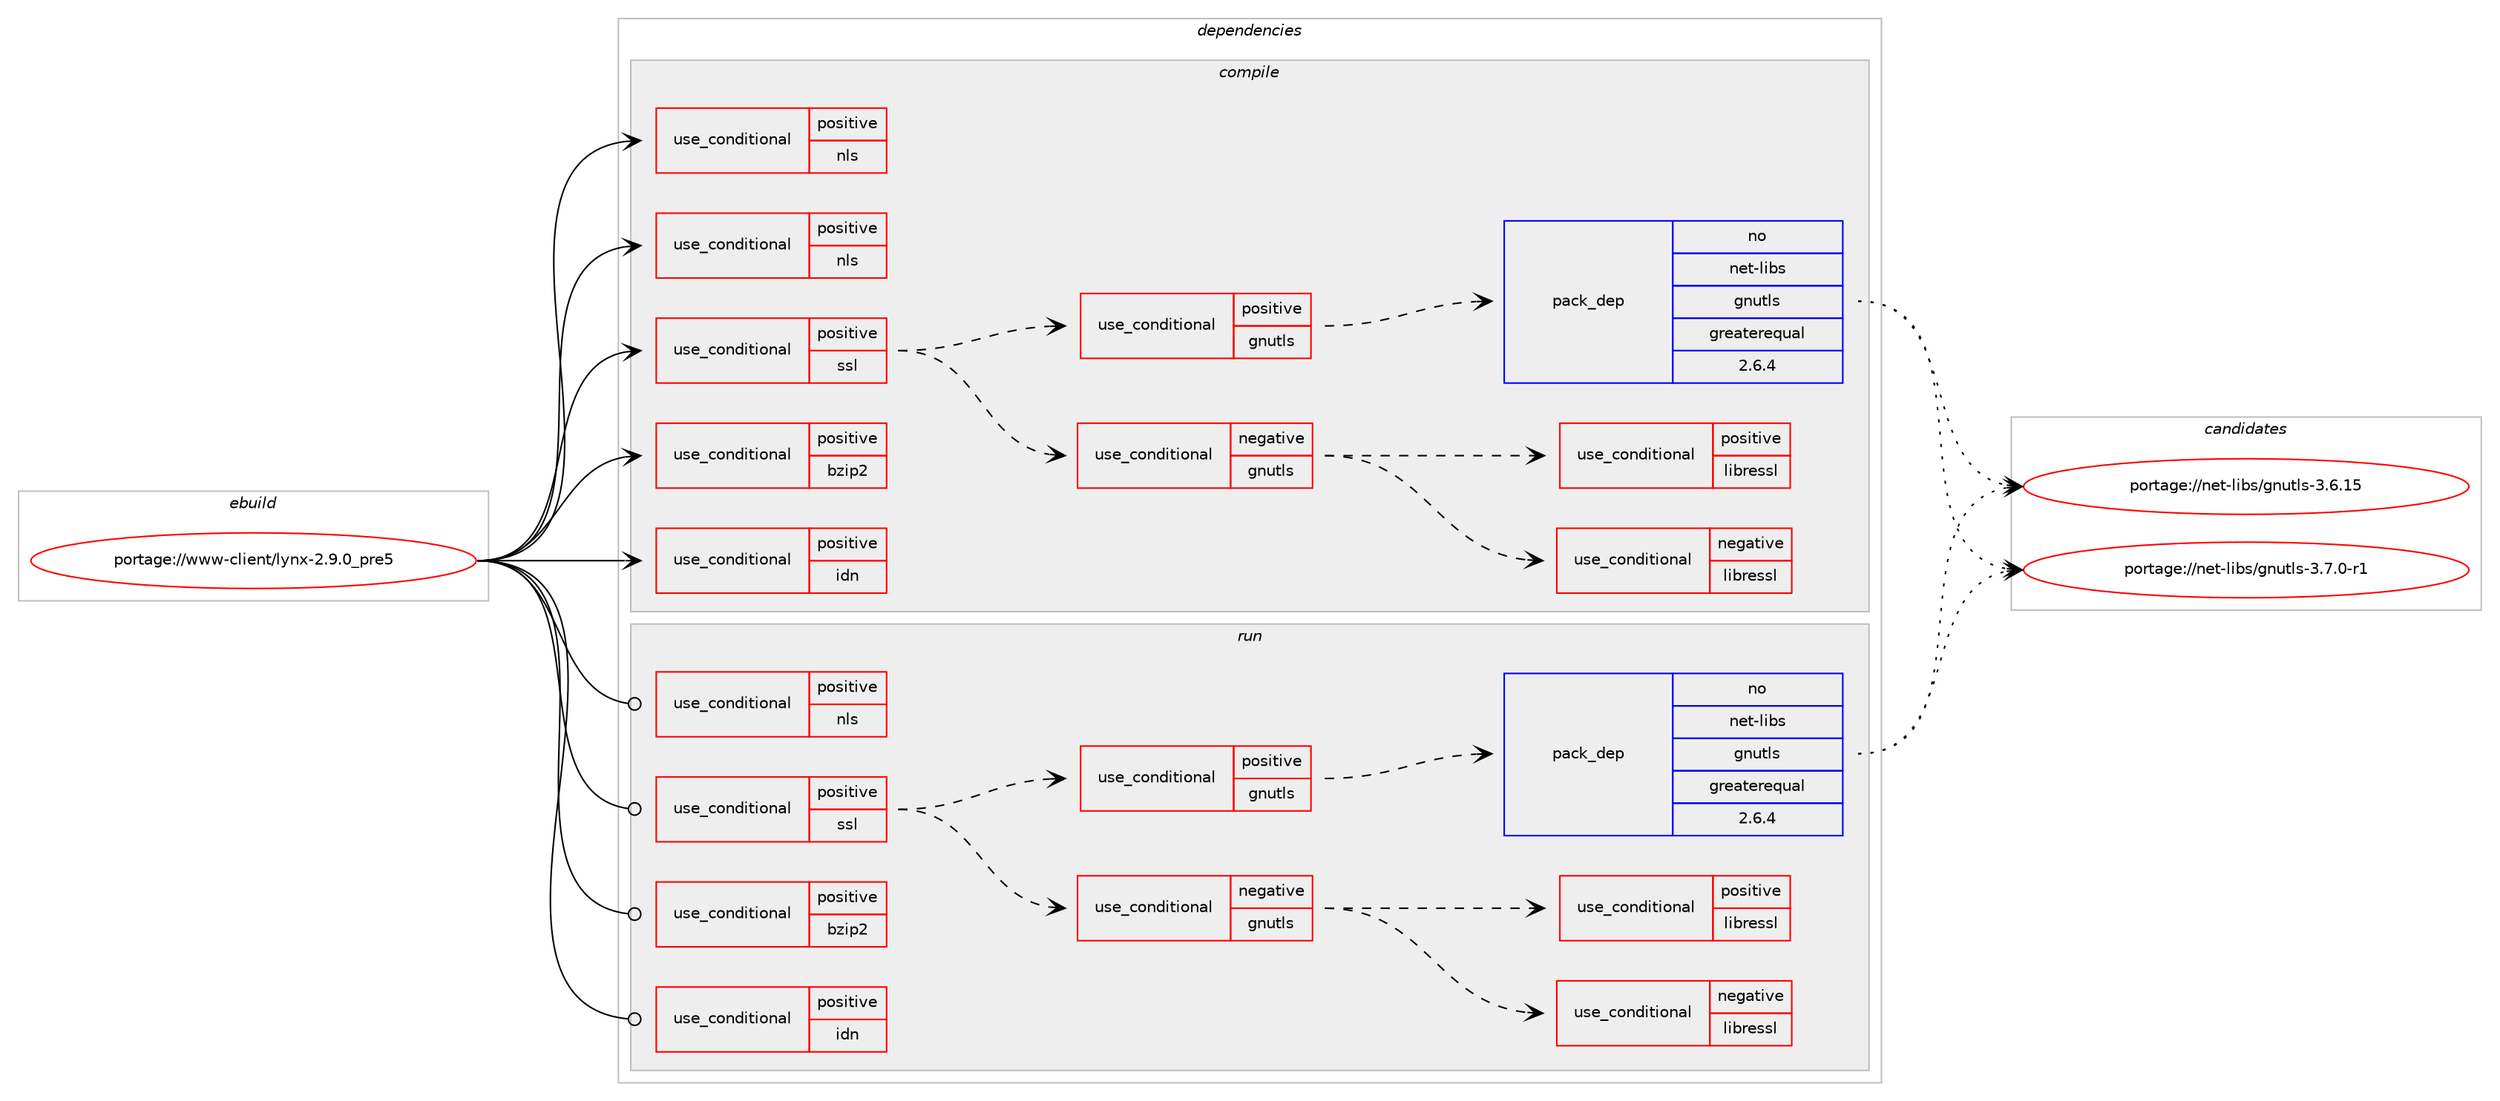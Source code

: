 digraph prolog {

# *************
# Graph options
# *************

newrank=true;
concentrate=true;
compound=true;
graph [rankdir=LR,fontname=Helvetica,fontsize=10,ranksep=1.5];#, ranksep=2.5, nodesep=0.2];
edge  [arrowhead=vee];
node  [fontname=Helvetica,fontsize=10];

# **********
# The ebuild
# **********

subgraph cluster_leftcol {
color=gray;
rank=same;
label=<<i>ebuild</i>>;
id [label="portage://www-client/lynx-2.9.0_pre5", color=red, width=4, href="../www-client/lynx-2.9.0_pre5.svg"];
}

# ****************
# The dependencies
# ****************

subgraph cluster_midcol {
color=gray;
label=<<i>dependencies</i>>;
subgraph cluster_compile {
fillcolor="#eeeeee";
style=filled;
label=<<i>compile</i>>;
subgraph cond2320 {
dependency3720 [label=<<TABLE BORDER="0" CELLBORDER="1" CELLSPACING="0" CELLPADDING="4"><TR><TD ROWSPAN="3" CELLPADDING="10">use_conditional</TD></TR><TR><TD>positive</TD></TR><TR><TD>bzip2</TD></TR></TABLE>>, shape=none, color=red];
# *** BEGIN UNKNOWN DEPENDENCY TYPE (TODO) ***
# dependency3720 -> package_dependency(portage://www-client/lynx-2.9.0_pre5,install,no,app-arch,bzip2,none,[,,],[],[])
# *** END UNKNOWN DEPENDENCY TYPE (TODO) ***

}
id:e -> dependency3720:w [weight=20,style="solid",arrowhead="vee"];
subgraph cond2321 {
dependency3721 [label=<<TABLE BORDER="0" CELLBORDER="1" CELLSPACING="0" CELLPADDING="4"><TR><TD ROWSPAN="3" CELLPADDING="10">use_conditional</TD></TR><TR><TD>positive</TD></TR><TR><TD>idn</TD></TR></TABLE>>, shape=none, color=red];
# *** BEGIN UNKNOWN DEPENDENCY TYPE (TODO) ***
# dependency3721 -> package_dependency(portage://www-client/lynx-2.9.0_pre5,install,no,net-dns,libidn,none,[,,],[slot(0),equal],[])
# *** END UNKNOWN DEPENDENCY TYPE (TODO) ***

}
id:e -> dependency3721:w [weight=20,style="solid",arrowhead="vee"];
subgraph cond2322 {
dependency3722 [label=<<TABLE BORDER="0" CELLBORDER="1" CELLSPACING="0" CELLPADDING="4"><TR><TD ROWSPAN="3" CELLPADDING="10">use_conditional</TD></TR><TR><TD>positive</TD></TR><TR><TD>nls</TD></TR></TABLE>>, shape=none, color=red];
# *** BEGIN UNKNOWN DEPENDENCY TYPE (TODO) ***
# dependency3722 -> package_dependency(portage://www-client/lynx-2.9.0_pre5,install,no,sys-devel,gettext,none,[,,],[],[])
# *** END UNKNOWN DEPENDENCY TYPE (TODO) ***

}
id:e -> dependency3722:w [weight=20,style="solid",arrowhead="vee"];
subgraph cond2323 {
dependency3723 [label=<<TABLE BORDER="0" CELLBORDER="1" CELLSPACING="0" CELLPADDING="4"><TR><TD ROWSPAN="3" CELLPADDING="10">use_conditional</TD></TR><TR><TD>positive</TD></TR><TR><TD>nls</TD></TR></TABLE>>, shape=none, color=red];
# *** BEGIN UNKNOWN DEPENDENCY TYPE (TODO) ***
# dependency3723 -> package_dependency(portage://www-client/lynx-2.9.0_pre5,install,no,virtual,libintl,none,[,,],[],[])
# *** END UNKNOWN DEPENDENCY TYPE (TODO) ***

}
id:e -> dependency3723:w [weight=20,style="solid",arrowhead="vee"];
subgraph cond2324 {
dependency3724 [label=<<TABLE BORDER="0" CELLBORDER="1" CELLSPACING="0" CELLPADDING="4"><TR><TD ROWSPAN="3" CELLPADDING="10">use_conditional</TD></TR><TR><TD>positive</TD></TR><TR><TD>ssl</TD></TR></TABLE>>, shape=none, color=red];
subgraph cond2325 {
dependency3725 [label=<<TABLE BORDER="0" CELLBORDER="1" CELLSPACING="0" CELLPADDING="4"><TR><TD ROWSPAN="3" CELLPADDING="10">use_conditional</TD></TR><TR><TD>negative</TD></TR><TR><TD>gnutls</TD></TR></TABLE>>, shape=none, color=red];
subgraph cond2326 {
dependency3726 [label=<<TABLE BORDER="0" CELLBORDER="1" CELLSPACING="0" CELLPADDING="4"><TR><TD ROWSPAN="3" CELLPADDING="10">use_conditional</TD></TR><TR><TD>negative</TD></TR><TR><TD>libressl</TD></TR></TABLE>>, shape=none, color=red];
# *** BEGIN UNKNOWN DEPENDENCY TYPE (TODO) ***
# dependency3726 -> package_dependency(portage://www-client/lynx-2.9.0_pre5,install,no,dev-libs,openssl,none,[,,],[slot(0),equal],[])
# *** END UNKNOWN DEPENDENCY TYPE (TODO) ***

}
dependency3725:e -> dependency3726:w [weight=20,style="dashed",arrowhead="vee"];
subgraph cond2327 {
dependency3727 [label=<<TABLE BORDER="0" CELLBORDER="1" CELLSPACING="0" CELLPADDING="4"><TR><TD ROWSPAN="3" CELLPADDING="10">use_conditional</TD></TR><TR><TD>positive</TD></TR><TR><TD>libressl</TD></TR></TABLE>>, shape=none, color=red];
# *** BEGIN UNKNOWN DEPENDENCY TYPE (TODO) ***
# dependency3727 -> package_dependency(portage://www-client/lynx-2.9.0_pre5,install,no,dev-libs,libressl,none,[,,],any_same_slot,[])
# *** END UNKNOWN DEPENDENCY TYPE (TODO) ***

}
dependency3725:e -> dependency3727:w [weight=20,style="dashed",arrowhead="vee"];
}
dependency3724:e -> dependency3725:w [weight=20,style="dashed",arrowhead="vee"];
subgraph cond2328 {
dependency3728 [label=<<TABLE BORDER="0" CELLBORDER="1" CELLSPACING="0" CELLPADDING="4"><TR><TD ROWSPAN="3" CELLPADDING="10">use_conditional</TD></TR><TR><TD>positive</TD></TR><TR><TD>gnutls</TD></TR></TABLE>>, shape=none, color=red];
# *** BEGIN UNKNOWN DEPENDENCY TYPE (TODO) ***
# dependency3728 -> package_dependency(portage://www-client/lynx-2.9.0_pre5,install,no,dev-libs,libgcrypt,none,[,,],[slot(0),equal],[])
# *** END UNKNOWN DEPENDENCY TYPE (TODO) ***

subgraph pack1326 {
dependency3729 [label=<<TABLE BORDER="0" CELLBORDER="1" CELLSPACING="0" CELLPADDING="4" WIDTH="220"><TR><TD ROWSPAN="6" CELLPADDING="30">pack_dep</TD></TR><TR><TD WIDTH="110">no</TD></TR><TR><TD>net-libs</TD></TR><TR><TD>gnutls</TD></TR><TR><TD>greaterequal</TD></TR><TR><TD>2.6.4</TD></TR></TABLE>>, shape=none, color=blue];
}
dependency3728:e -> dependency3729:w [weight=20,style="dashed",arrowhead="vee"];
}
dependency3724:e -> dependency3728:w [weight=20,style="dashed",arrowhead="vee"];
}
id:e -> dependency3724:w [weight=20,style="solid",arrowhead="vee"];
# *** BEGIN UNKNOWN DEPENDENCY TYPE (TODO) ***
# id -> package_dependency(portage://www-client/lynx-2.9.0_pre5,install,no,sys-libs,ncurses,none,[,,],[slot(0),equal],[use(optenable(unicode),none)])
# *** END UNKNOWN DEPENDENCY TYPE (TODO) ***

# *** BEGIN UNKNOWN DEPENDENCY TYPE (TODO) ***
# id -> package_dependency(portage://www-client/lynx-2.9.0_pre5,install,no,sys-libs,zlib,none,[,,],[],[])
# *** END UNKNOWN DEPENDENCY TYPE (TODO) ***

# *** BEGIN UNKNOWN DEPENDENCY TYPE (TODO) ***
# id -> package_dependency(portage://www-client/lynx-2.9.0_pre5,install,no,virtual,pkgconfig,none,[,,],[],[])
# *** END UNKNOWN DEPENDENCY TYPE (TODO) ***

}
subgraph cluster_compileandrun {
fillcolor="#eeeeee";
style=filled;
label=<<i>compile and run</i>>;
}
subgraph cluster_run {
fillcolor="#eeeeee";
style=filled;
label=<<i>run</i>>;
subgraph cond2329 {
dependency3730 [label=<<TABLE BORDER="0" CELLBORDER="1" CELLSPACING="0" CELLPADDING="4"><TR><TD ROWSPAN="3" CELLPADDING="10">use_conditional</TD></TR><TR><TD>positive</TD></TR><TR><TD>bzip2</TD></TR></TABLE>>, shape=none, color=red];
# *** BEGIN UNKNOWN DEPENDENCY TYPE (TODO) ***
# dependency3730 -> package_dependency(portage://www-client/lynx-2.9.0_pre5,run,no,app-arch,bzip2,none,[,,],[],[])
# *** END UNKNOWN DEPENDENCY TYPE (TODO) ***

}
id:e -> dependency3730:w [weight=20,style="solid",arrowhead="odot"];
subgraph cond2330 {
dependency3731 [label=<<TABLE BORDER="0" CELLBORDER="1" CELLSPACING="0" CELLPADDING="4"><TR><TD ROWSPAN="3" CELLPADDING="10">use_conditional</TD></TR><TR><TD>positive</TD></TR><TR><TD>idn</TD></TR></TABLE>>, shape=none, color=red];
# *** BEGIN UNKNOWN DEPENDENCY TYPE (TODO) ***
# dependency3731 -> package_dependency(portage://www-client/lynx-2.9.0_pre5,run,no,net-dns,libidn,none,[,,],[slot(0),equal],[])
# *** END UNKNOWN DEPENDENCY TYPE (TODO) ***

}
id:e -> dependency3731:w [weight=20,style="solid",arrowhead="odot"];
subgraph cond2331 {
dependency3732 [label=<<TABLE BORDER="0" CELLBORDER="1" CELLSPACING="0" CELLPADDING="4"><TR><TD ROWSPAN="3" CELLPADDING="10">use_conditional</TD></TR><TR><TD>positive</TD></TR><TR><TD>nls</TD></TR></TABLE>>, shape=none, color=red];
# *** BEGIN UNKNOWN DEPENDENCY TYPE (TODO) ***
# dependency3732 -> package_dependency(portage://www-client/lynx-2.9.0_pre5,run,no,virtual,libintl,none,[,,],[],[])
# *** END UNKNOWN DEPENDENCY TYPE (TODO) ***

}
id:e -> dependency3732:w [weight=20,style="solid",arrowhead="odot"];
subgraph cond2332 {
dependency3733 [label=<<TABLE BORDER="0" CELLBORDER="1" CELLSPACING="0" CELLPADDING="4"><TR><TD ROWSPAN="3" CELLPADDING="10">use_conditional</TD></TR><TR><TD>positive</TD></TR><TR><TD>ssl</TD></TR></TABLE>>, shape=none, color=red];
subgraph cond2333 {
dependency3734 [label=<<TABLE BORDER="0" CELLBORDER="1" CELLSPACING="0" CELLPADDING="4"><TR><TD ROWSPAN="3" CELLPADDING="10">use_conditional</TD></TR><TR><TD>negative</TD></TR><TR><TD>gnutls</TD></TR></TABLE>>, shape=none, color=red];
subgraph cond2334 {
dependency3735 [label=<<TABLE BORDER="0" CELLBORDER="1" CELLSPACING="0" CELLPADDING="4"><TR><TD ROWSPAN="3" CELLPADDING="10">use_conditional</TD></TR><TR><TD>negative</TD></TR><TR><TD>libressl</TD></TR></TABLE>>, shape=none, color=red];
# *** BEGIN UNKNOWN DEPENDENCY TYPE (TODO) ***
# dependency3735 -> package_dependency(portage://www-client/lynx-2.9.0_pre5,run,no,dev-libs,openssl,none,[,,],[slot(0),equal],[])
# *** END UNKNOWN DEPENDENCY TYPE (TODO) ***

}
dependency3734:e -> dependency3735:w [weight=20,style="dashed",arrowhead="vee"];
subgraph cond2335 {
dependency3736 [label=<<TABLE BORDER="0" CELLBORDER="1" CELLSPACING="0" CELLPADDING="4"><TR><TD ROWSPAN="3" CELLPADDING="10">use_conditional</TD></TR><TR><TD>positive</TD></TR><TR><TD>libressl</TD></TR></TABLE>>, shape=none, color=red];
# *** BEGIN UNKNOWN DEPENDENCY TYPE (TODO) ***
# dependency3736 -> package_dependency(portage://www-client/lynx-2.9.0_pre5,run,no,dev-libs,libressl,none,[,,],any_same_slot,[])
# *** END UNKNOWN DEPENDENCY TYPE (TODO) ***

}
dependency3734:e -> dependency3736:w [weight=20,style="dashed",arrowhead="vee"];
}
dependency3733:e -> dependency3734:w [weight=20,style="dashed",arrowhead="vee"];
subgraph cond2336 {
dependency3737 [label=<<TABLE BORDER="0" CELLBORDER="1" CELLSPACING="0" CELLPADDING="4"><TR><TD ROWSPAN="3" CELLPADDING="10">use_conditional</TD></TR><TR><TD>positive</TD></TR><TR><TD>gnutls</TD></TR></TABLE>>, shape=none, color=red];
# *** BEGIN UNKNOWN DEPENDENCY TYPE (TODO) ***
# dependency3737 -> package_dependency(portage://www-client/lynx-2.9.0_pre5,run,no,dev-libs,libgcrypt,none,[,,],[slot(0),equal],[])
# *** END UNKNOWN DEPENDENCY TYPE (TODO) ***

subgraph pack1327 {
dependency3738 [label=<<TABLE BORDER="0" CELLBORDER="1" CELLSPACING="0" CELLPADDING="4" WIDTH="220"><TR><TD ROWSPAN="6" CELLPADDING="30">pack_dep</TD></TR><TR><TD WIDTH="110">no</TD></TR><TR><TD>net-libs</TD></TR><TR><TD>gnutls</TD></TR><TR><TD>greaterequal</TD></TR><TR><TD>2.6.4</TD></TR></TABLE>>, shape=none, color=blue];
}
dependency3737:e -> dependency3738:w [weight=20,style="dashed",arrowhead="vee"];
}
dependency3733:e -> dependency3737:w [weight=20,style="dashed",arrowhead="vee"];
}
id:e -> dependency3733:w [weight=20,style="solid",arrowhead="odot"];
# *** BEGIN UNKNOWN DEPENDENCY TYPE (TODO) ***
# id -> package_dependency(portage://www-client/lynx-2.9.0_pre5,run,no,sys-libs,ncurses,none,[,,],[slot(0),equal],[use(optenable(unicode),none)])
# *** END UNKNOWN DEPENDENCY TYPE (TODO) ***

# *** BEGIN UNKNOWN DEPENDENCY TYPE (TODO) ***
# id -> package_dependency(portage://www-client/lynx-2.9.0_pre5,run,no,sys-libs,zlib,none,[,,],[],[])
# *** END UNKNOWN DEPENDENCY TYPE (TODO) ***

}
}

# **************
# The candidates
# **************

subgraph cluster_choices {
rank=same;
color=gray;
label=<<i>candidates</i>>;

subgraph choice1326 {
color=black;
nodesep=1;
choice11010111645108105981154710311011711610811545514654464953 [label="portage://net-libs/gnutls-3.6.15", color=red, width=4,href="../net-libs/gnutls-3.6.15.svg"];
choice1101011164510810598115471031101171161081154551465546484511449 [label="portage://net-libs/gnutls-3.7.0-r1", color=red, width=4,href="../net-libs/gnutls-3.7.0-r1.svg"];
dependency3729:e -> choice11010111645108105981154710311011711610811545514654464953:w [style=dotted,weight="100"];
dependency3729:e -> choice1101011164510810598115471031101171161081154551465546484511449:w [style=dotted,weight="100"];
}
subgraph choice1327 {
color=black;
nodesep=1;
choice11010111645108105981154710311011711610811545514654464953 [label="portage://net-libs/gnutls-3.6.15", color=red, width=4,href="../net-libs/gnutls-3.6.15.svg"];
choice1101011164510810598115471031101171161081154551465546484511449 [label="portage://net-libs/gnutls-3.7.0-r1", color=red, width=4,href="../net-libs/gnutls-3.7.0-r1.svg"];
dependency3738:e -> choice11010111645108105981154710311011711610811545514654464953:w [style=dotted,weight="100"];
dependency3738:e -> choice1101011164510810598115471031101171161081154551465546484511449:w [style=dotted,weight="100"];
}
}

}
